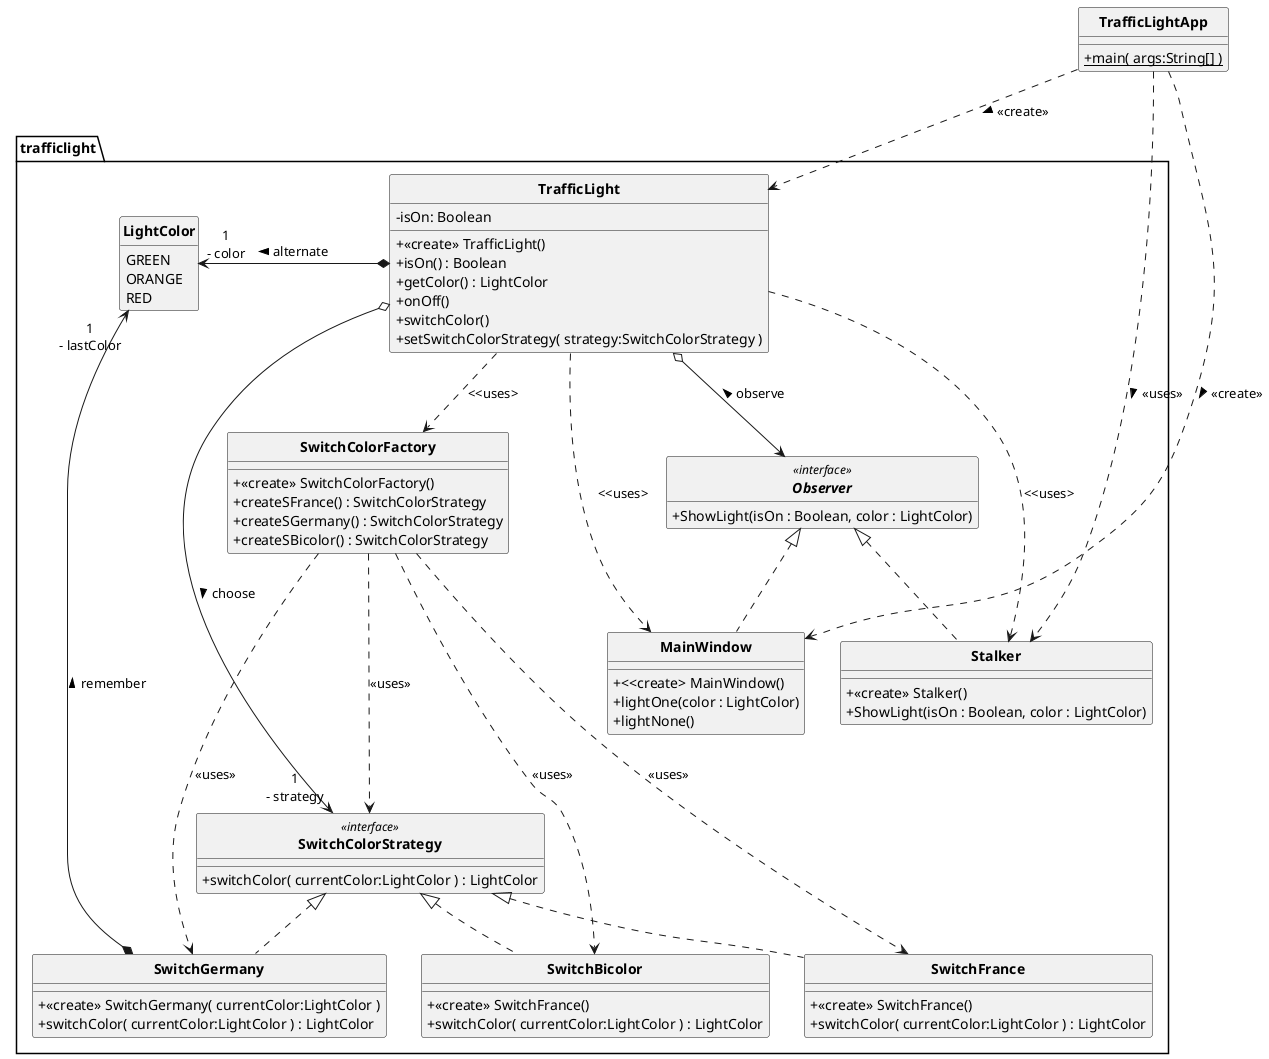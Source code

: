 @startuml

skinparam style strictuml
skinparam classAttributeIconSize 0
skinparam classFontStyle Bold
hide enum methods
hide interface attributes
'à mettre à jour pour la question 6
package trafficlight {
    class SwitchColorFactory{
        + <<create>> SwitchColorFactory()
        +createSFrance() : SwitchColorStrategy
        +createSGermany() : SwitchColorStrategy
        +createSBicolor() : SwitchColorStrategy

    }
	class TrafficLight {
		- isOn: Boolean
		+ <<create>> TrafficLight()
		+ isOn() : Boolean
		+ getColor() : LightColor
		+ onOff()
		+ switchColor()
		+ setSwitchColorStrategy( strategy:SwitchColorStrategy )
	}
    interface Observer <<interface>> {
        +ShowLight(isOn : Boolean, color : LightColor)
    }
    class Stalker implements Observer{
        + <<create>> Stalker()
        +ShowLight(isOn : Boolean, color : LightColor)
    }
	enum LightColor {
		GREEN
		ORANGE
		RED
	}
	class SwitchColorStrategy <<interface>> {
		+ switchColor( currentColor:LightColor ) : LightColor
	}
	class SwitchFrance implements SwitchColorStrategy {
		+ <<create>> SwitchFrance()
		+ switchColor( currentColor:LightColor ) : LightColor
	}
	class SwitchGermany implements SwitchColorStrategy {
		+ <<create>> SwitchGermany( currentColor:LightColor )
		+ switchColor( currentColor:LightColor ) : LightColor
	}
    class SwitchBicolor implements SwitchColorStrategy {
        + <<create>> SwitchFrance()
        + switchColor( currentColor:LightColor ) : LightColor
    }
    class MainWindow implements Observer{
        + <<create> MainWindow()
        + lightOne(color : LightColor)
        + lightNone()
    }
}
class TrafficLightApp {
	+ {static} main( args:String[] )
}



TrafficLight *-l-> "1\n- color" LightColor : > alternate
TrafficLight o--> "1\n- strategy" SwitchColorStrategy : > choose
SwitchGermany *-u-> "1\n- lastColor" LightColor : > remember
TrafficLightApp ..> TrafficLight : > <<create>>
'TrafficLightApp ..> LightColor : > <<uses>>
TrafficLight o--> Observer : observe <
TrafficLight ..> Stalker : <<uses>
TrafficLight ..> SwitchColorFactory : <<uses>
SwitchColorFactory ...> SwitchColorStrategy : <<uses>>
SwitchColorFactory ...> SwitchFrance : <<uses>>
SwitchColorFactory ...> SwitchGermany : <<uses>>
SwitchColorFactory ...> SwitchBicolor : <<uses>>
TrafficLightApp ..> Stalker : > <<uses>>
TrafficLightApp ..> MainWindow : > <<create>>
TrafficLight ..> MainWindow : <<uses>

'SwitchGermany *-l-> "1\n- _lastColor" LightColor : > remember
'TrafficLightApp .d.> SwitchGermany : > <<uses>>

@enduml